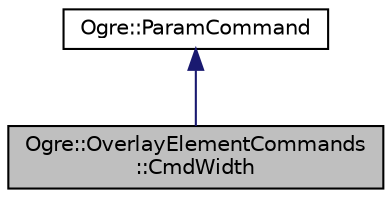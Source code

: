 digraph "Ogre::OverlayElementCommands::CmdWidth"
{
  bgcolor="transparent";
  edge [fontname="Helvetica",fontsize="10",labelfontname="Helvetica",labelfontsize="10"];
  node [fontname="Helvetica",fontsize="10",shape=record];
  Node0 [label="Ogre::OverlayElementCommands\l::CmdWidth",height=0.2,width=0.4,color="black", fillcolor="grey75", style="filled", fontcolor="black"];
  Node1 -> Node0 [dir="back",color="midnightblue",fontsize="10",style="solid",fontname="Helvetica"];
  Node1 [label="Ogre::ParamCommand",height=0.2,width=0.4,color="black",URL="$class_ogre_1_1_param_command.html",tooltip="Abstract class which is command object which gets/sets parameters. "];
}
